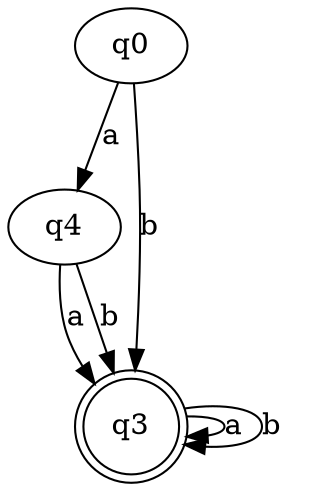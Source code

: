 // DFA
digraph {
	q0 -> q4 [label=a]
	q0 -> q3 [label=b]
	q3 -> q3 [label=a]
	q3 -> q3 [label=b]
	q4 -> q3 [label=a]
	q4 -> q3 [label=b]
	q3 [shape=doublecircle]
}
